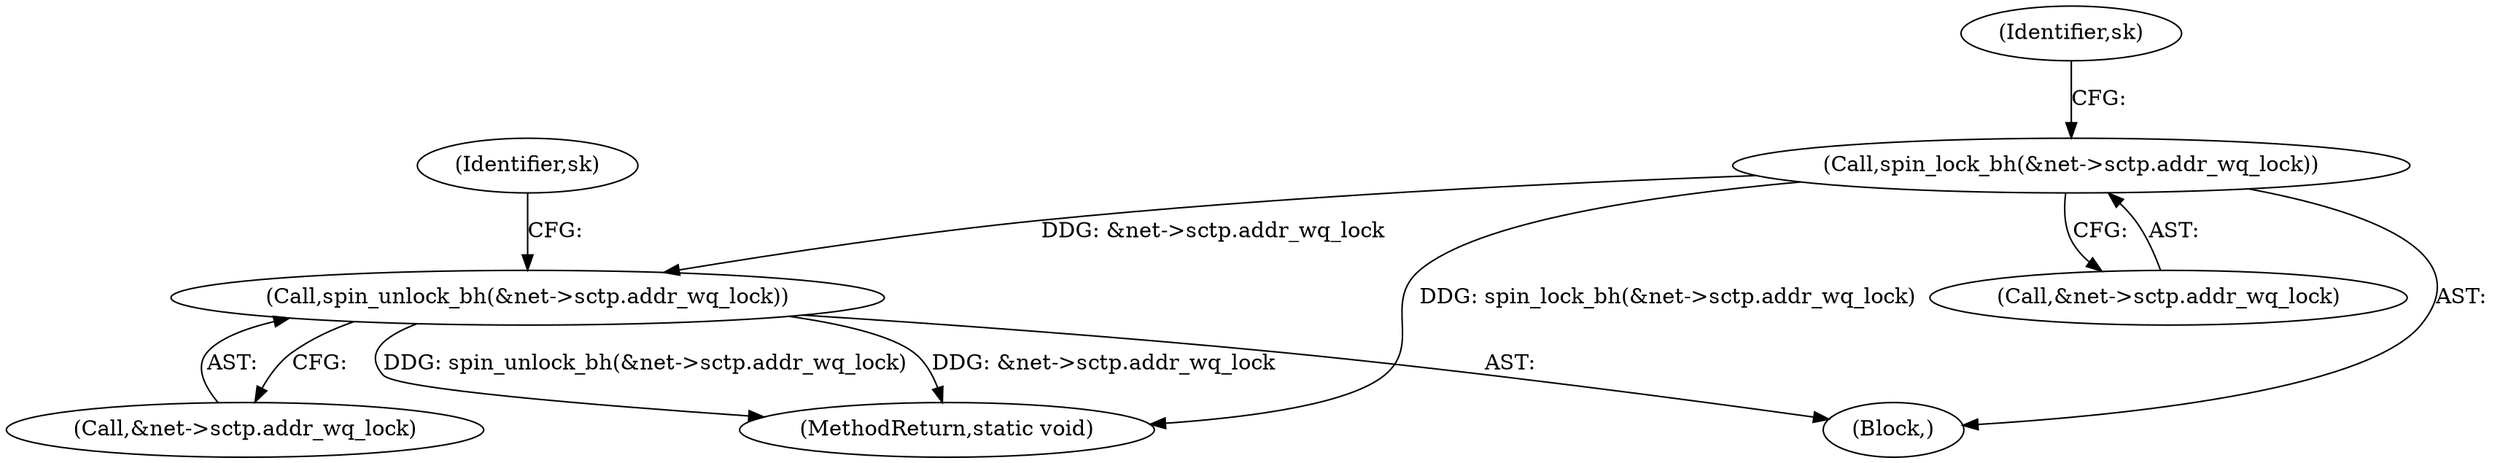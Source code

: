 digraph "0_linux_2d45a02d0166caf2627fe91897c6ffc3b19514c4@pointer" {
"1000234" [label="(Call,spin_lock_bh(&net->sctp.addr_wq_lock))"];
"1000249" [label="(Call,spin_unlock_bh(&net->sctp.addr_wq_lock))"];
"1000234" [label="(Call,spin_lock_bh(&net->sctp.addr_wq_lock))"];
"1000260" [label="(MethodReturn,static void)"];
"1000249" [label="(Call,spin_unlock_bh(&net->sctp.addr_wq_lock))"];
"1000110" [label="(Block,)"];
"1000242" [label="(Identifier,sk)"];
"1000257" [label="(Identifier,sk)"];
"1000235" [label="(Call,&net->sctp.addr_wq_lock)"];
"1000250" [label="(Call,&net->sctp.addr_wq_lock)"];
"1000234" -> "1000110"  [label="AST: "];
"1000234" -> "1000235"  [label="CFG: "];
"1000235" -> "1000234"  [label="AST: "];
"1000242" -> "1000234"  [label="CFG: "];
"1000234" -> "1000260"  [label="DDG: spin_lock_bh(&net->sctp.addr_wq_lock)"];
"1000234" -> "1000249"  [label="DDG: &net->sctp.addr_wq_lock"];
"1000249" -> "1000110"  [label="AST: "];
"1000249" -> "1000250"  [label="CFG: "];
"1000250" -> "1000249"  [label="AST: "];
"1000257" -> "1000249"  [label="CFG: "];
"1000249" -> "1000260"  [label="DDG: &net->sctp.addr_wq_lock"];
"1000249" -> "1000260"  [label="DDG: spin_unlock_bh(&net->sctp.addr_wq_lock)"];
}

